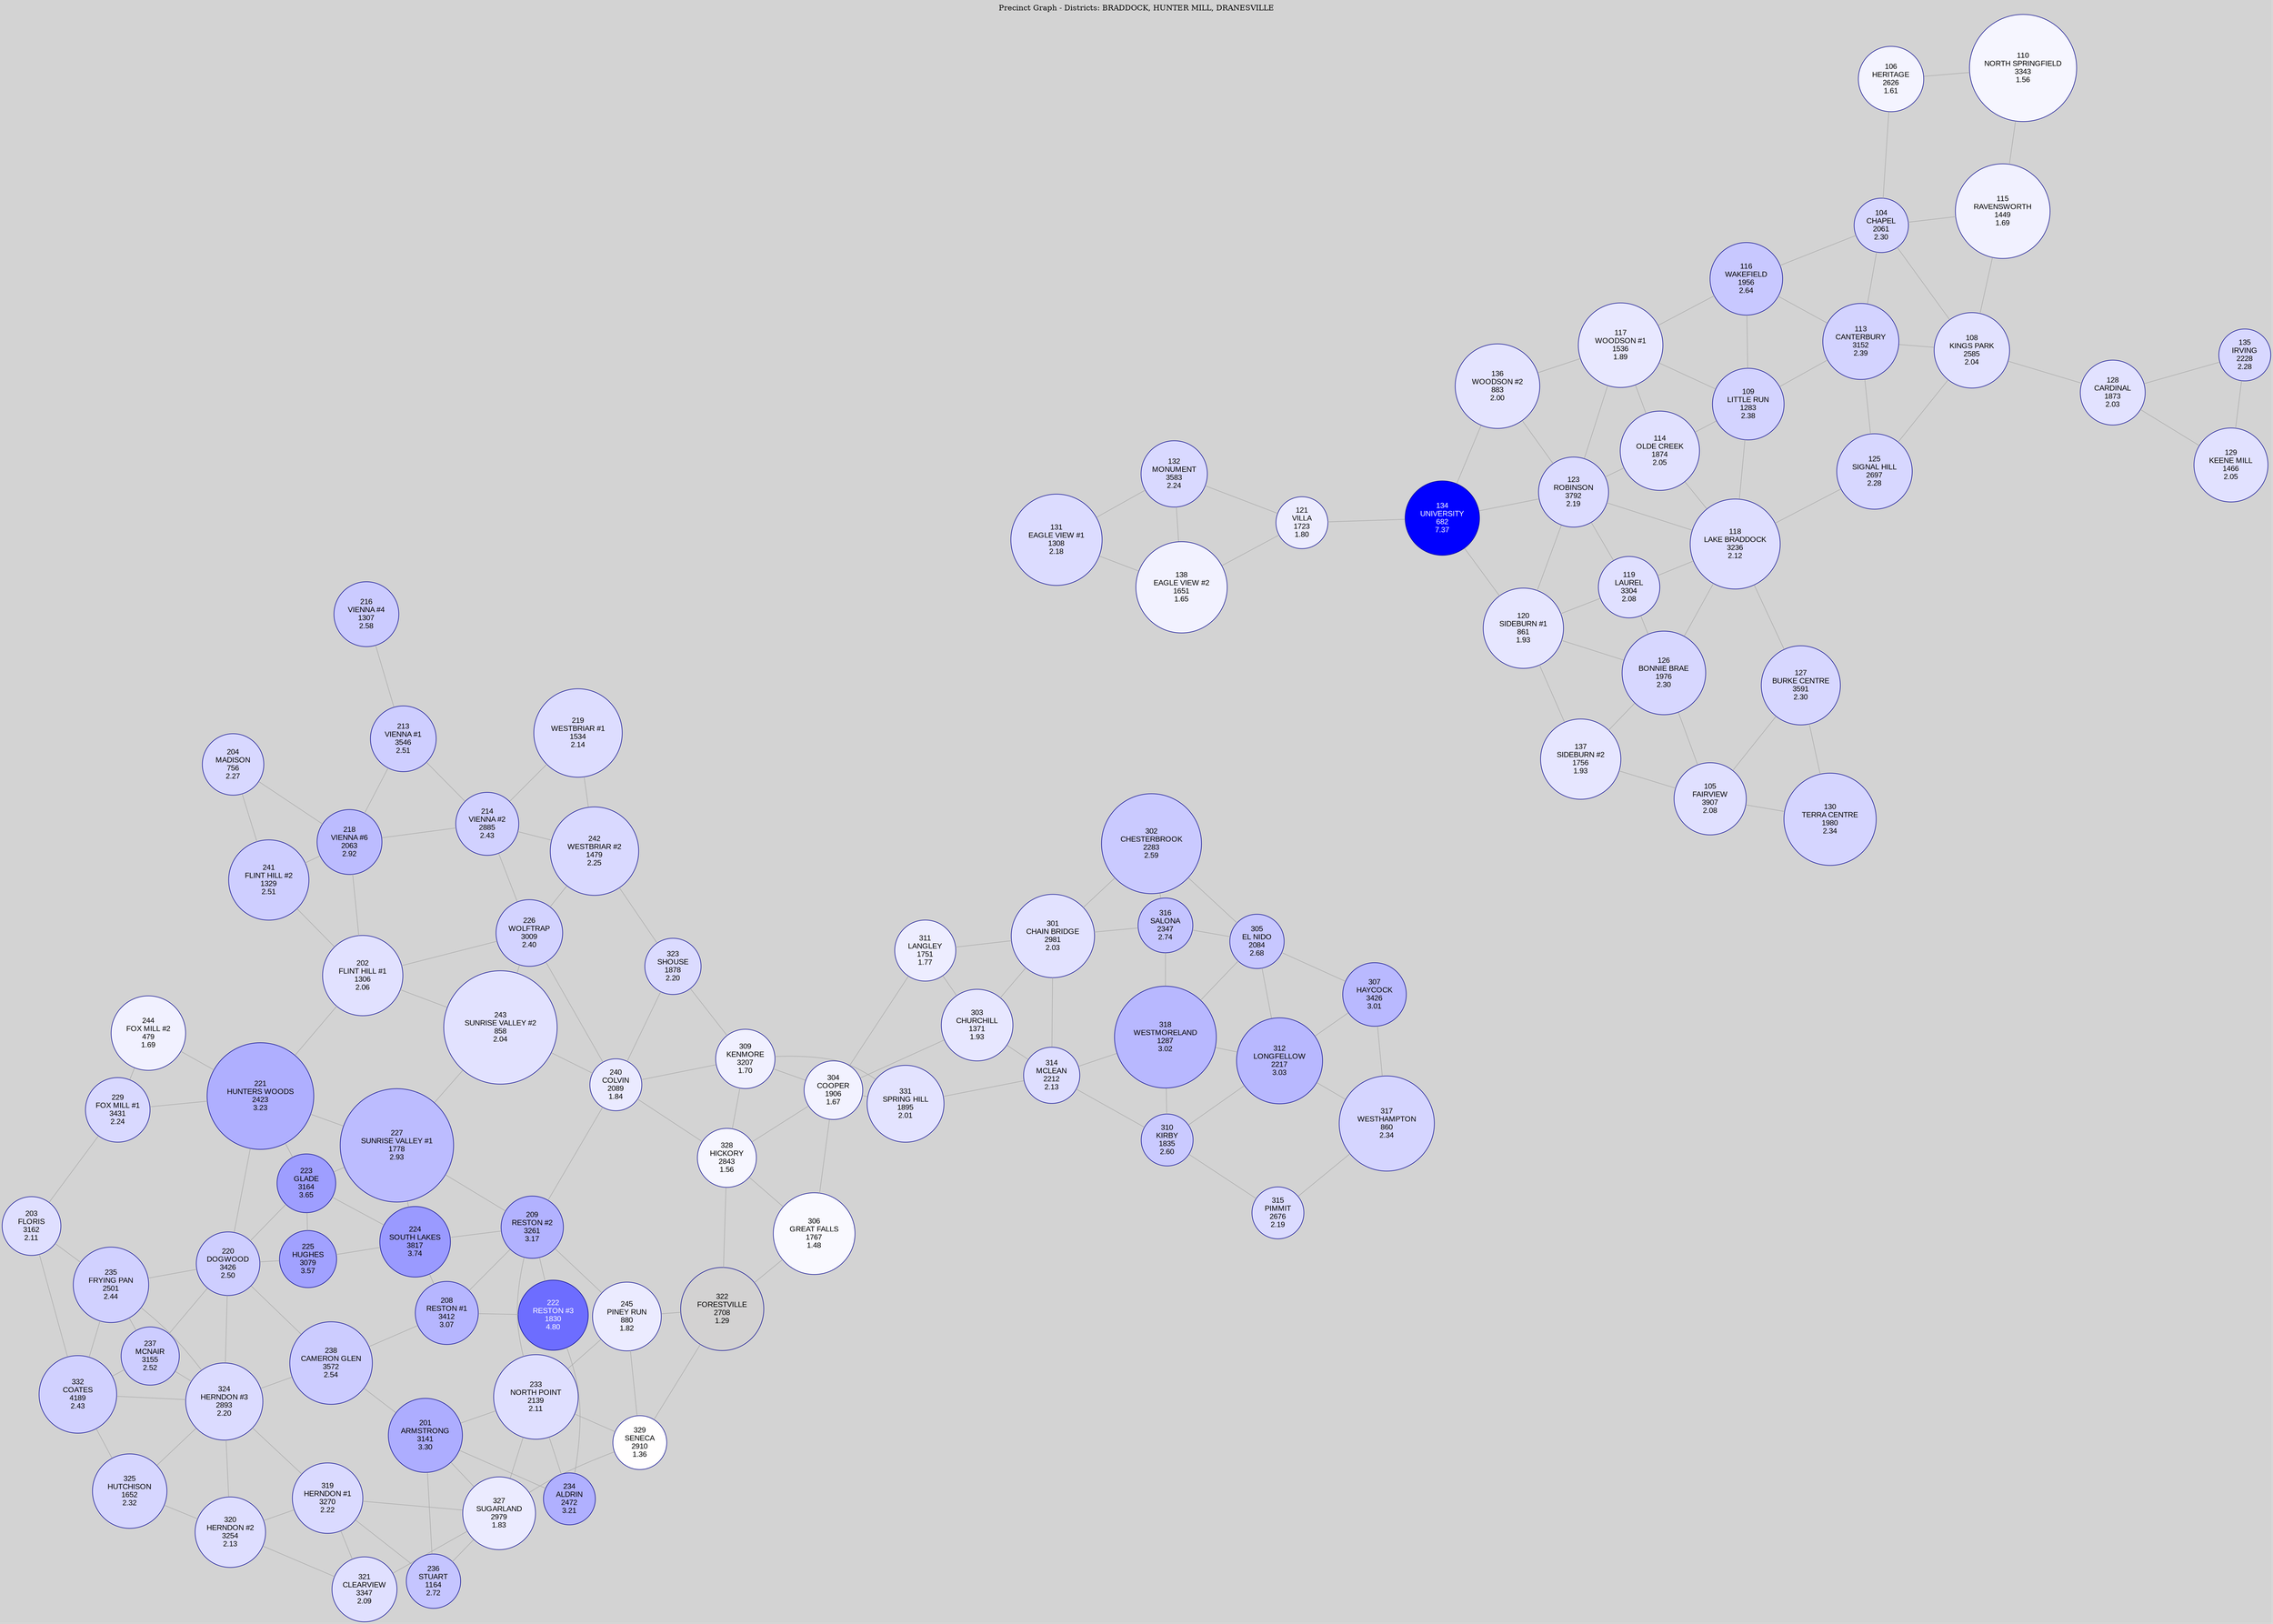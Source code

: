 graph G {
    layout=neato;
    overlap=false;
    splines=true;
    node [shape=circle, style=filled, color=darkblue, fontname="Arial"];
    edge [color=darkgray];
    bgcolor="lightgray";
label="Precinct Graph - Districts: BRADDOCK, HUNTER MILL, DRANESVILLE";
labelloc="t";
332 [label="332\nCOATES\n4189\n2.43", fillcolor="#d1d1ff", fontcolor="black", width="2", height="2"];
331 [label="331\nSPRING HILL\n1895\n2.01", fillcolor="#e3e3ff", fontcolor="black", width="0.9047505371210313", height="0.9047505371210313"];
329 [label="329\nSENECA\n2910\n1.36", fillcolor="#fffefe", fontcolor="black", width="1.3893530675578898", height="1.3893530675578898"];
328 [label="328\nHICKORY\n2843\n1.56", fillcolor="#f6f6ff", fontcolor="black", width="1.3573645261398901", height="1.3573645261398901"];
327 [label="327\nSUGARLAND\n2979\n1.83", fillcolor="#ebebff", fontcolor="black", width="1.4222964908092623", height="1.4222964908092623"];
327 -- 329;
325 [label="325\nHUTCHISON\n1652\n2.32", fillcolor="#d6d6ff", fontcolor="black", width="0.7887323943661971", height="0.7887323943661971"];
325 -- 332;
324 [label="324\nHERNDON #3\n2893\n2.20", fillcolor="#dbdbff", fontcolor="black", width="1.3812365719742181", height="1.3812365719742181"];
324 -- 325;
324 -- 332;
323 [label="323\nSHOUSE\n1878\n2.20", fillcolor="#dbdbff", fontcolor="black", width="0.8966340415373597", height="0.8966340415373597"];
322 [label="322\nFORESTVILLE\n2708\n1.29", fillcolor="#ff101101", fontcolor="black", width="1.2929100023872047", height="1.2929100023872047"];
322 -- 328;
322 -- 329;
321 [label="321\nCLEARVIEW\n3347\n2.09", fillcolor="#e0e0ff", fontcolor="black", width="1.5979947481499164", height="1.5979947481499164"];
321 -- 327;
320 [label="320\nHERNDON #2\n3254\n2.13", fillcolor="#dedeff", fontcolor="black", width="1.5535927428980663", height="1.5535927428980663"];
320 -- 321;
320 -- 324;
320 -- 325;
319 [label="319\nHERNDON #1\n3270\n2.22", fillcolor="#dadaff", fontcolor="black", width="1.5612317975650514", height="1.5612317975650514"];
319 -- 320;
319 -- 321;
319 -- 324;
319 -- 327;
318 [label="318\nWESTMORELAND\n1287\n3.02", fillcolor="#b8b8ff", fontcolor="black", width="0.6144664597756028", height="0.6144664597756028"];
317 [label="317\nWESTHAMPTON\n860\n2.34", fillcolor="#d5d5ff", fontcolor="black", width="0.5", height="0.5"];
316 [label="316\nSALONA\n2347\n2.74", fillcolor="#c4c4ff", fontcolor="black", width="1.1205538314633565", height="1.1205538314633565"];
316 -- 318;
315 [label="315\nPIMMIT\n2676\n2.19", fillcolor="#dbdbff", fontcolor="black", width="1.2776318930532347", height="1.2776318930532347"];
315 -- 317;
314 [label="314\nMCLEAN\n2212\n2.13", fillcolor="#dedeff", fontcolor="black", width="1.0560993077106708", height="1.0560993077106708"];
314 -- 318;
314 -- 331;
312 [label="312\nLONGFELLOW\n2217\n3.03", fillcolor="#b8b8ff", fontcolor="black", width="1.0584865122941036", height="1.0584865122941036"];
312 -- 317;
312 -- 318;
311 [label="311\nLANGLEY\n1751\n1.77", fillcolor="#ededff", fontcolor="black", width="0.8359990451181666", height="0.8359990451181666"];
310 [label="310\nKIRBY\n1835\n2.60", fillcolor="#cacaff", fontcolor="black", width="0.8761040821198377", height="0.8761040821198377"];
310 -- 312;
310 -- 314;
310 -- 315;
310 -- 318;
309 [label="309\nKENMORE\n3207\n1.70", fillcolor="#f0f0ff", fontcolor="black", width="1.5311530198137981", height="1.5311530198137981"];
309 -- 323;
309 -- 328;
309 -- 331;
307 [label="307\nHAYCOCK\n3426\n3.01", fillcolor="#b9b9ff", fontcolor="black", width="1.6357125805681547", height="1.6357125805681547"];
307 -- 312;
307 -- 317;
306 [label="306\nGREAT FALLS\n1767\n1.48", fillcolor="#f9f9ff", fontcolor="black", width="0.8436380997851516", height="0.8436380997851516"];
306 -- 322;
306 -- 328;
305 [label="305\nEL NIDO\n2084\n2.68", fillcolor="#c7c7ff", fontcolor="black", width="0.9949868703747912", height="0.9949868703747912"];
305 -- 307;
305 -- 312;
305 -- 316;
305 -- 318;
304 [label="304\nCOOPER\n1906\n1.67", fillcolor="#f2f2ff", fontcolor="black", width="0.9100023872045835", height="0.9100023872045835"];
304 -- 306;
304 -- 309;
304 -- 311;
304 -- 328;
304 -- 331;
303 [label="303\nCHURCHILL\n1371\n1.93", fillcolor="#e7e7ff", fontcolor="black", width="0.6545714967772738", height="0.6545714967772738"];
303 -- 304;
303 -- 311;
303 -- 314;
302 [label="302\nCHESTERBROOK\n2283\n2.59", fillcolor="#cacaff", fontcolor="black", width="1.0899976127954165", height="1.0899976127954165"];
302 -- 305;
302 -- 316;
301 [label="301\nCHAIN BRIDGE\n2981\n2.03", fillcolor="#e2e2ff", fontcolor="black", width="1.4232513726426355", height="1.4232513726426355"];
301 -- 302;
301 -- 303;
301 -- 311;
301 -- 314;
301 -- 316;
245 [label="245\nPINEY RUN\n880\n1.82", fillcolor="#ebebff", fontcolor="black", width="0.5", height="0.5"];
245 -- 322;
245 -- 329;
244 [label="244\nFOX MILL #2\n479\n1.69", fillcolor="#f1f1ff", fontcolor="black", width="0.5", height="0.5"];
243 [label="243\nSUNRISE VALLEY #2\n858\n2.04", fillcolor="#e2e2ff", fontcolor="black", width="0.5", height="0.5"];
242 [label="242\nWESTBRIAR #2\n1479\n2.25", fillcolor="#d9d9ff", fontcolor="black", width="0.7061351157794223", height="0.7061351157794223"];
242 -- 323;
241 [label="241\nFLINT HILL #2\n1329\n2.51", fillcolor="#ceceff", fontcolor="black", width="0.6345189782764383", height="0.6345189782764383"];
240 [label="240\nCOLVIN\n2089\n1.84", fillcolor="#eaeaff", fontcolor="black", width="0.9973740749582239", height="0.9973740749582239"];
240 -- 243;
240 -- 309;
240 -- 323;
240 -- 328;
238 [label="238\nCAMERON GLEN\n3572\n2.54", fillcolor="#ccccff", fontcolor="black", width="1.7054189544043925", height="1.7054189544043925"];
238 -- 324;
237 [label="237\nMCNAIR\n3155\n2.52", fillcolor="#cdcdff", fontcolor="black", width="1.506326092146097", height="1.506326092146097"];
237 -- 332;
237 -- 324;
236 [label="236\nSTUART\n1164\n2.72", fillcolor="#c5c5ff", fontcolor="black", width="0.5557412270231559", height="0.5557412270231559"];
236 -- 319;
236 -- 327;
235 [label="235\nFRYING PAN\n2501\n2.44", fillcolor="#d1d1ff", fontcolor="black", width="1.1940797326330868", height="1.1940797326330868"];
235 -- 237;
235 -- 324;
235 -- 332;
234 [label="234\nALDRIN\n2472\n3.21", fillcolor="#b0b0ff", fontcolor="black", width="1.1802339460491764", height="1.1802339460491764"];
233 [label="233\nNORTH POINT\n2139\n2.11", fillcolor="#dfdfff", fontcolor="black", width="1.0212461207925518", height="1.0212461207925518"];
233 -- 234;
233 -- 245;
233 -- 327;
233 -- 329;
229 [label="229\nFOX MILL #1\n3431\n2.24", fillcolor="#d9d9ff", fontcolor="black", width="1.6380997851515875", height="1.6380997851515875"];
229 -- 244;
227 [label="227\nSUNRISE VALLEY #1\n1778\n2.93", fillcolor="#bcbcff", fontcolor="black", width="0.8488899498687037", height="0.8488899498687037"];
227 -- 243;
226 [label="226\nWOLFTRAP\n3009\n2.40", fillcolor="#d3d3ff", fontcolor="black", width="1.4366197183098592", height="1.4366197183098592"];
226 -- 240;
226 -- 242;
226 -- 243;
225 [label="225\nHUGHES\n3079\n3.57", fillcolor="#a1a1ff", fontcolor="black", width="1.4700405824779184", height="1.4700405824779184"];
224 [label="224\nSOUTH LAKES\n3817\n3.74", fillcolor="#9a9aff", fontcolor="black", width="1.8223919789925997", height="1.8223919789925997"];
224 -- 225;
224 -- 227;
223 [label="223\nGLADE\n3164\n3.65", fillcolor="#9e9eff", fontcolor="black", width="1.510623060396276", height="1.510623060396276"];
223 -- 224;
223 -- 225;
223 -- 227;
222 [label="222\nRESTON #3\n1830\n4.80", fillcolor="#6d6dff", fontcolor="white", width="0.8737168775364049", height="0.8737168775364049"];
222 -- 234;
221 [label="221\nHUNTERS WOODS\n2423\n3.23", fillcolor="#afafff", fontcolor="black", width="1.156839341131535", height="1.156839341131535"];
221 -- 223;
221 -- 227;
221 -- 229;
221 -- 244;
220 [label="220\nDOGWOOD\n3426\n2.50", fillcolor="#ceceff", fontcolor="black", width="1.6357125805681547", height="1.6357125805681547"];
220 -- 221;
220 -- 223;
220 -- 225;
220 -- 235;
220 -- 237;
220 -- 238;
220 -- 324;
219 [label="219\nWESTBRIAR #1\n1534\n2.14", fillcolor="#ddddff", fontcolor="black", width="0.7323943661971831", height="0.7323943661971831"];
219 -- 242;
218 [label="218\nVIENNA #6\n2063\n2.92", fillcolor="#bcbcff", fontcolor="black", width="0.9849606111243734", height="0.9849606111243734"];
218 -- 241;
216 [label="216\nVIENNA #4\n1307\n2.58", fillcolor="#cbcbff", fontcolor="black", width="0.624015278109334", height="0.624015278109334"];
214 [label="214\nVIENNA #2\n2885\n2.43", fillcolor="#d1d1ff", fontcolor="black", width="1.3774170446407257", height="1.3774170446407257"];
214 -- 218;
214 -- 219;
214 -- 226;
214 -- 242;
213 [label="213\nVIENNA #1\n3546\n2.51", fillcolor="#ceceff", fontcolor="black", width="1.6930054905705418", height="1.6930054905705418"];
213 -- 214;
213 -- 216;
213 -- 218;
209 [label="209\nRESTON #2\n3261\n3.17", fillcolor="#b2b2ff", fontcolor="black", width="1.5569348293148724", height="1.5569348293148724"];
209 -- 222;
209 -- 224;
209 -- 227;
209 -- 233;
209 -- 240;
209 -- 245;
208 [label="208\nRESTON #1\n3412\n3.07", fillcolor="#b6b6ff", fontcolor="black", width="1.629028407734543", height="1.629028407734543"];
208 -- 209;
208 -- 222;
208 -- 224;
208 -- 238;
204 [label="204\nMADISON\n756\n2.27", fillcolor="#d8d8ff", fontcolor="black", width="0.5", height="0.5"];
204 -- 218;
204 -- 241;
203 [label="203\nFLORIS\n3162\n2.11", fillcolor="#dfdfff", fontcolor="black", width="1.509668178562903", height="1.509668178562903"];
203 -- 229;
203 -- 235;
203 -- 332;
202 [label="202\nFLINT HILL #1\n1306\n2.06", fillcolor="#e1e1ff", fontcolor="black", width="0.6235378371926474", height="0.6235378371926474"];
202 -- 218;
202 -- 221;
202 -- 226;
202 -- 241;
202 -- 243;
201 [label="201\nARMSTRONG\n3141\n3.30", fillcolor="#adadff", fontcolor="black", width="1.499641919312485", height="1.499641919312485"];
201 -- 233;
201 -- 234;
201 -- 236;
201 -- 238;
201 -- 327;
138 [label="138\nEAGLE VIEW #2\n1651\n1.65", fillcolor="#f2f2ff", fontcolor="black", width="0.7882549534495106", height="0.7882549534495106"];
137 [label="137\nSIDEBURN #2\n1756\n1.93", fillcolor="#e6e6ff", fontcolor="black", width="0.8383862497015995", height="0.8383862497015995"];
136 [label="136\nWOODSON #2\n883\n2.00", fillcolor="#e4e4ff", fontcolor="black", width="0.5", height="0.5"];
135 [label="135\nIRVING\n2228\n2.28", fillcolor="#d8d8ff", fontcolor="black", width="1.0637383623776557", height="1.0637383623776557"];
134 [label="134\nUNIVERSITY\n682\n7.37", fillcolor="#0000ff", fontcolor="white", width="0.5", height="0.5"];
134 -- 136;
132 [label="132\nMONUMENT\n3583\n2.24", fillcolor="#d9d9ff", fontcolor="black", width="1.7106708044879446", height="1.7106708044879446"];
132 -- 138;
131 [label="131\nEAGLE VIEW #1\n1308\n2.18", fillcolor="#dcdcff", fontcolor="black", width="0.6244927190260205", height="0.6244927190260205"];
131 -- 132;
131 -- 138;
130 [label="130\nTERRA CENTRE\n1980\n2.34", fillcolor="#d5d5ff", fontcolor="black", width="0.9453330150393888", height="0.9453330150393888"];
129 [label="129\nKEENE MILL\n1466\n2.05", fillcolor="#e1e1ff", fontcolor="black", width="0.699928383862497", height="0.699928383862497"];
129 -- 135;
128 [label="128\nCARDINAL\n1873\n2.03", fillcolor="#e2e2ff", fontcolor="black", width="0.8942468369539269", height="0.8942468369539269"];
128 -- 129;
128 -- 135;
127 [label="127\nBURKE CENTRE\n3591\n2.30", fillcolor="#d7d7ff", fontcolor="black", width="1.714490331821437", height="1.714490331821437"];
127 -- 130;
126 [label="126\nBONNIE BRAE\n1976\n2.30", fillcolor="#d7d7ff", fontcolor="black", width="0.9434232513726426", height="0.9434232513726426"];
126 -- 137;
125 [label="125\nSIGNAL HILL\n2697\n2.28", fillcolor="#d7d7ff", fontcolor="black", width="1.2876581523036523", height="1.2876581523036523"];
123 [label="123\nROBINSON\n3792\n2.19", fillcolor="#dcdcff", fontcolor="black", width="1.8104559560754356", height="1.8104559560754356"];
123 -- 134;
123 -- 136;
121 [label="121\nVILLA\n1723\n1.80", fillcolor="#ececff", fontcolor="black", width="0.8226306994509429", height="0.8226306994509429"];
121 -- 132;
121 -- 134;
121 -- 138;
120 [label="120\nSIDEBURN #1\n861\n1.93", fillcolor="#e6e6ff", fontcolor="black", width="0.5", height="0.5"];
120 -- 123;
120 -- 126;
120 -- 134;
120 -- 137;
119 [label="119\nLAUREL\n3304\n2.08", fillcolor="#e0e0ff", fontcolor="black", width="1.5774647887323943", height="1.5774647887323943"];
119 -- 120;
119 -- 123;
119 -- 126;
118 [label="118\nLAKE BRADDOCK\n3236\n2.12", fillcolor="#dedeff", fontcolor="black", width="1.5449988063977083", height="1.5449988063977083"];
118 -- 119;
118 -- 123;
118 -- 125;
118 -- 126;
118 -- 127;
117 [label="117\nWOODSON #1\n1536\n1.89", fillcolor="#e8e8ff", fontcolor="black", width="0.7333492480305562", height="0.7333492480305562"];
117 -- 123;
117 -- 136;
116 [label="116\nWAKEFIELD\n1956\n2.64", fillcolor="#c8c8ff", fontcolor="black", width="0.9338744330389115", height="0.9338744330389115"];
116 -- 117;
115 [label="115\nRAVENSWORTH\n1449\n1.69", fillcolor="#f1f1ff", fontcolor="black", width="0.6918118882788254", height="0.6918118882788254"];
114 [label="114\nOLDE CREEK\n1874\n2.05", fillcolor="#e1e1ff", fontcolor="black", width="0.8947242778706135", height="0.8947242778706135"];
114 -- 117;
114 -- 118;
114 -- 123;
113 [label="113\nCANTERBURY\n3152\n2.39", fillcolor="#d3d3ff", fontcolor="black", width="1.5048937693960371", height="1.5048937693960371"];
113 -- 116;
113 -- 125;
110 [label="110\nNORTH SPRINGFIELD\n3343\n1.56", fillcolor="#f6f6ff", fontcolor="black", width="1.5960849844831702", height="1.5960849844831702"];
110 -- 115;
109 [label="109\nLITTLE RUN\n1283\n2.38", fillcolor="#d3d3ff", fontcolor="black", width="0.6125566961088565", height="0.6125566961088565"];
109 -- 113;
109 -- 114;
109 -- 116;
109 -- 117;
109 -- 118;
108 [label="108\nKINGS PARK\n2585\n2.04", fillcolor="#e2e2ff", fontcolor="black", width="1.2341847696347577", height="1.2341847696347577"];
108 -- 113;
108 -- 115;
108 -- 125;
108 -- 128;
106 [label="106\nHERITAGE\n2626\n1.61", fillcolor="#f4f4ff", fontcolor="black", width="1.2537598472189067", height="1.2537598472189067"];
106 -- 110;
105 [label="105\nFAIRVIEW\n3907\n2.08", fillcolor="#e0e0ff", fontcolor="black", width="1.86536166149439", height="1.86536166149439"];
105 -- 126;
105 -- 127;
105 -- 130;
105 -- 137;
104 [label="104\nCHAPEL\n2061\n2.30", fillcolor="#d7d7ff", fontcolor="black", width="0.9840057292910003", height="0.9840057292910003"];
104 -- 106;
104 -- 108;
104 -- 113;
104 -- 115;
104 -- 116;
}
